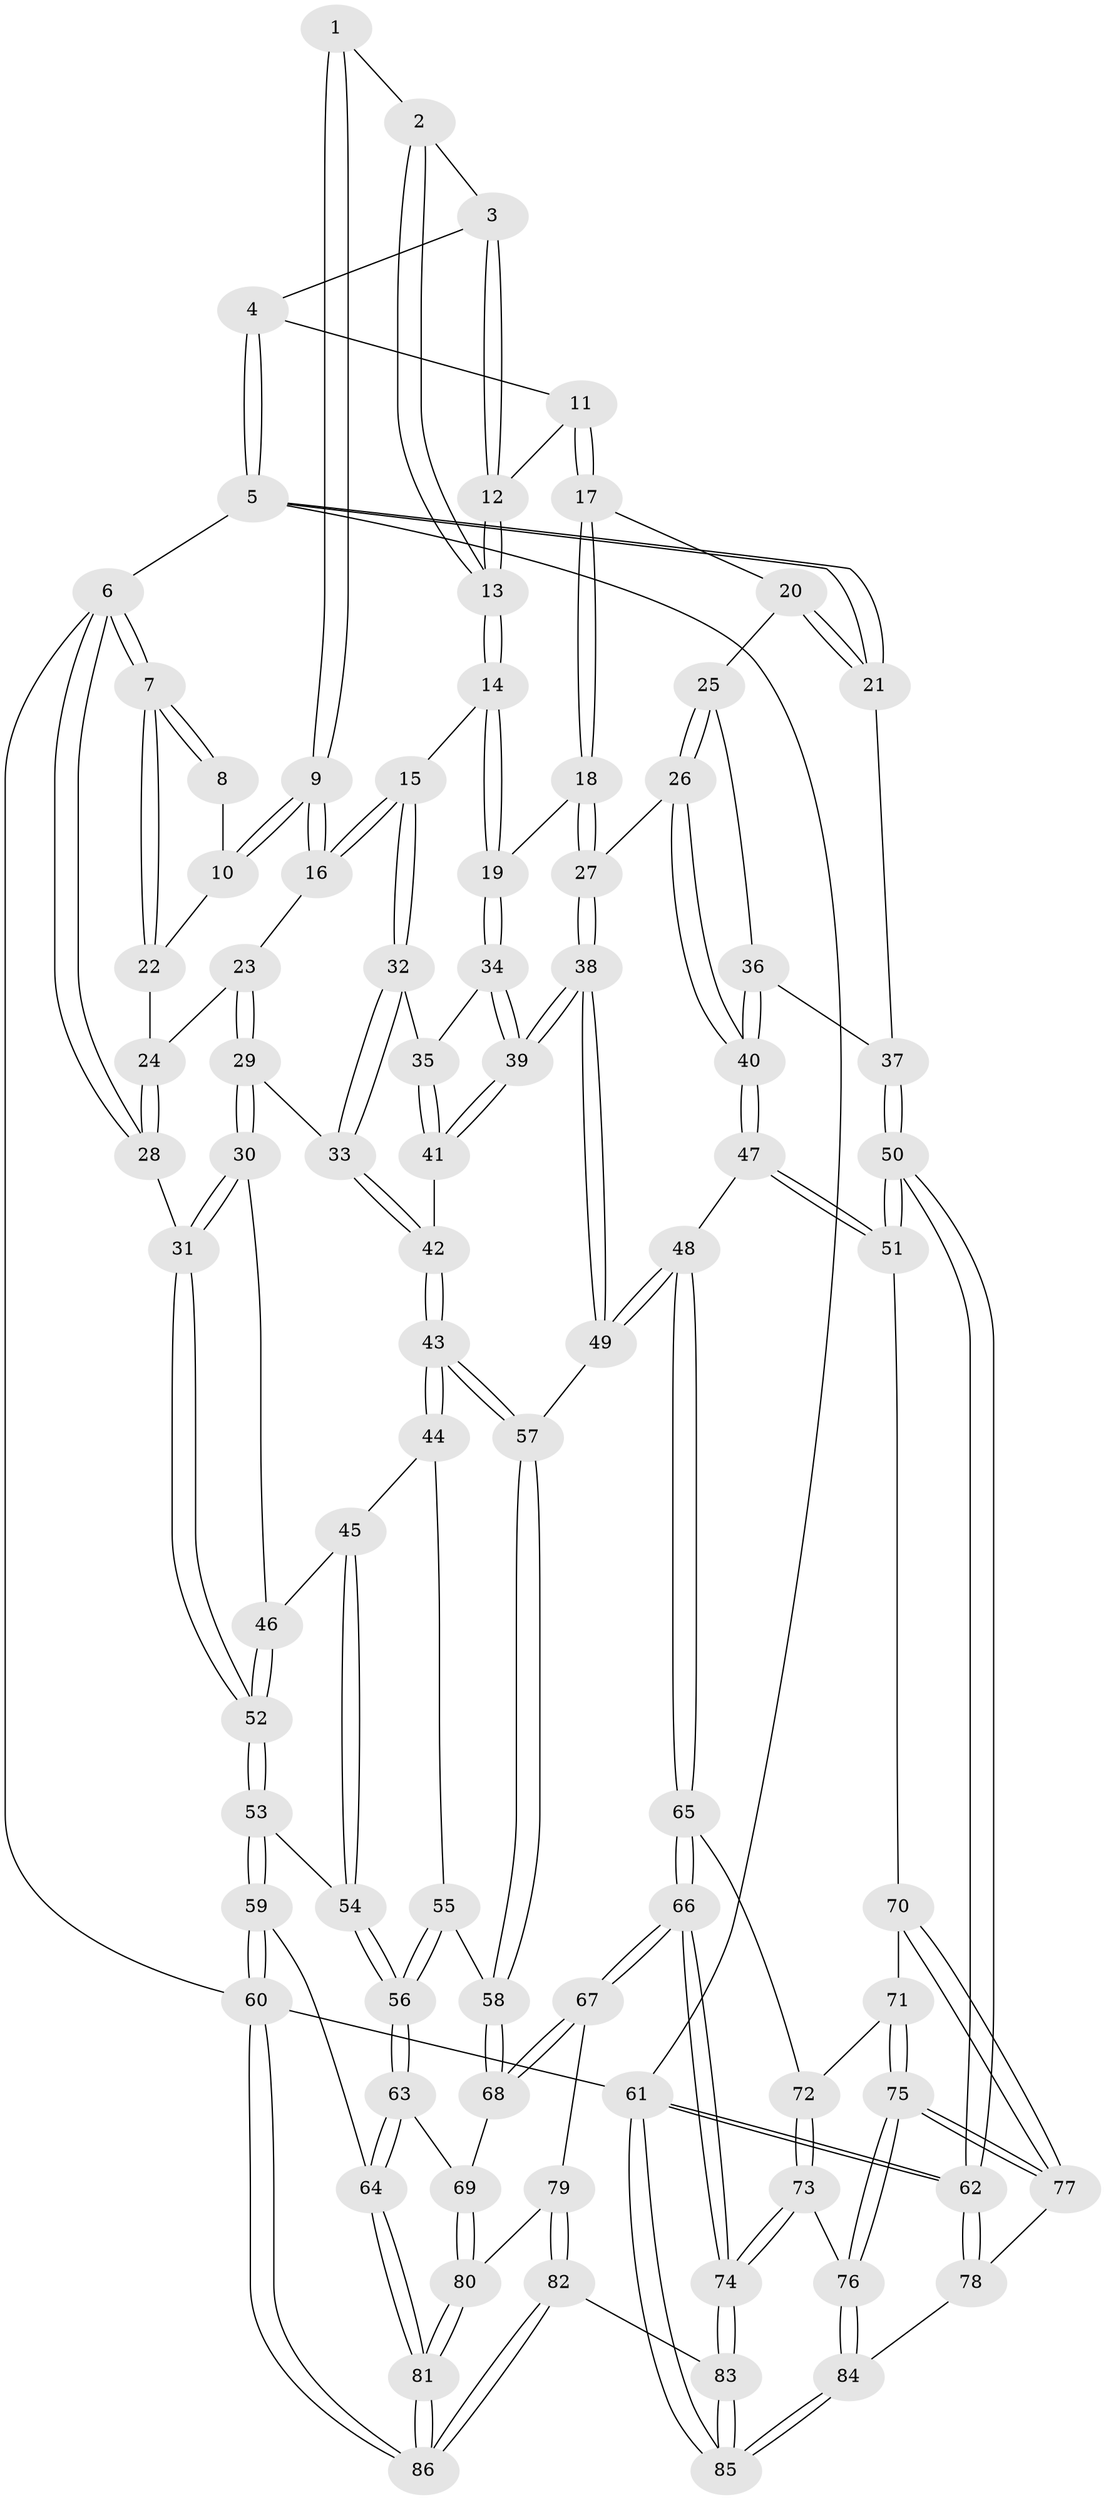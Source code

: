 // coarse degree distribution, {4: 0.4807692307692308, 5: 0.34615384615384615, 7: 0.019230769230769232, 6: 0.09615384615384616, 3: 0.057692307692307696}
// Generated by graph-tools (version 1.1) at 2025/42/03/06/25 10:42:32]
// undirected, 86 vertices, 212 edges
graph export_dot {
graph [start="1"]
  node [color=gray90,style=filled];
  1 [pos="+0.36417877810921095+0"];
  2 [pos="+0.41659053513615785+0"];
  3 [pos="+0.5057537141390195+0"];
  4 [pos="+0.6211344206048209+0"];
  5 [pos="+1+0"];
  6 [pos="+0+0"];
  7 [pos="+0+0"];
  8 [pos="+0.25298943668685486+0"];
  9 [pos="+0.2537662978060517+0.15086685747423983"];
  10 [pos="+0.15314653164322087+0.13840707905724076"];
  11 [pos="+0.6754088996696683+0.06108795016261808"];
  12 [pos="+0.5220188815732199+0.12477525572008873"];
  13 [pos="+0.4373938938365307+0.22202397326650838"];
  14 [pos="+0.4339361593214513+0.2521167913757014"];
  15 [pos="+0.35045250173760556+0.264683697723774"];
  16 [pos="+0.31691209881768534+0.24239830163357193"];
  17 [pos="+0.7167327866931612+0.17488160509045186"];
  18 [pos="+0.6714824512728079+0.28883732271969814"];
  19 [pos="+0.5424731602254259+0.3104481423911789"];
  20 [pos="+0.8826988077894752+0.14058690277905128"];
  21 [pos="+1+0"];
  22 [pos="+0.1437620432045651+0.13989833645749192"];
  23 [pos="+0.11445010762657934+0.3008951967036432"];
  24 [pos="+0.06001951547566534+0.2630495067923727"];
  25 [pos="+0.9638935181645195+0.3492661768603802"];
  26 [pos="+0.7827815740325272+0.41361688440320976"];
  27 [pos="+0.7648409562652508+0.4055051201627439"];
  28 [pos="+0+0.2951690472518096"];
  29 [pos="+0.1837932372262805+0.45156421136568026"];
  30 [pos="+0.15991828827506036+0.47058941609525634"];
  31 [pos="+0+0.3984355454595374"];
  32 [pos="+0.28463282060513423+0.4097576760879175"];
  33 [pos="+0.24650345209590546+0.4494080655889461"];
  34 [pos="+0.5287681790169757+0.353134471559645"];
  35 [pos="+0.4326021605278898+0.46268179959631195"];
  36 [pos="+1+0.3580616435675217"];
  37 [pos="+1+0.3598955716867503"];
  38 [pos="+0.5794914991180632+0.6307718273743933"];
  39 [pos="+0.5635947652785871+0.6171746455743242"];
  40 [pos="+0.876882367176585+0.6146357459794152"];
  41 [pos="+0.4228637768306818+0.5727102654061519"];
  42 [pos="+0.33853976496801597+0.5977907594493796"];
  43 [pos="+0.32899675721613486+0.6175628057136413"];
  44 [pos="+0.15510673566872213+0.6139424657992975"];
  45 [pos="+0.1283126874196577+0.5624948933486502"];
  46 [pos="+0.12924325528095507+0.5584439981499815"];
  47 [pos="+0.9020726228982889+0.6874094717894422"];
  48 [pos="+0.6184083141423596+0.7168807496522497"];
  49 [pos="+0.5932958929726703+0.6719305401075706"];
  50 [pos="+1+0.7588218297753521"];
  51 [pos="+0.9241135459836425+0.701761766784548"];
  52 [pos="+0+0.4110980974611277"];
  53 [pos="+0+0.5733779426948326"];
  54 [pos="+0+0.6222996925075848"];
  55 [pos="+0.15327683804021447+0.6361731092826707"];
  56 [pos="+0.1087939597961384+0.7548632977728382"];
  57 [pos="+0.3165817670749987+0.7340705029723518"];
  58 [pos="+0.31515261706972986+0.7380389649157287"];
  59 [pos="+0+0.9092318563223311"];
  60 [pos="+0+1"];
  61 [pos="+1+1"];
  62 [pos="+1+0.9877427053693619"];
  63 [pos="+0.12358776935121069+0.8297371159554948"];
  64 [pos="+0.11987938820657704+0.8335433811377096"];
  65 [pos="+0.6153078982734286+0.7270993039046205"];
  66 [pos="+0.4671863599982074+0.8663128695945016"];
  67 [pos="+0.31368387214960025+0.8161789730909593"];
  68 [pos="+0.3009463427843936+0.8068795636697557"];
  69 [pos="+0.29978035020102706+0.8072121632368123"];
  70 [pos="+0.8433537371903839+0.8245720287068956"];
  71 [pos="+0.7417878297394206+0.8599809481593601"];
  72 [pos="+0.6444431647730019+0.7949630512556448"];
  73 [pos="+0.6546066556912765+0.8717849788128824"];
  74 [pos="+0.5024864912770786+0.9996373277246516"];
  75 [pos="+0.7497113889282179+0.9351925659279032"];
  76 [pos="+0.7079128188703904+0.9928117429798852"];
  77 [pos="+0.8211347933594474+0.8940794768583249"];
  78 [pos="+0.8542871565184648+0.949269720900865"];
  79 [pos="+0.32302994166599264+0.9424986001823177"];
  80 [pos="+0.22886790814866625+1"];
  81 [pos="+0.1618090141182777+1"];
  82 [pos="+0.45988991694492337+1"];
  83 [pos="+0.5305188182670646+1"];
  84 [pos="+0.6873203111626657+1"];
  85 [pos="+0.6637950226172823+1"];
  86 [pos="+0.15345879888286246+1"];
  1 -- 2;
  1 -- 9;
  1 -- 9;
  2 -- 3;
  2 -- 13;
  2 -- 13;
  3 -- 4;
  3 -- 12;
  3 -- 12;
  4 -- 5;
  4 -- 5;
  4 -- 11;
  5 -- 6;
  5 -- 21;
  5 -- 21;
  5 -- 61;
  6 -- 7;
  6 -- 7;
  6 -- 28;
  6 -- 28;
  6 -- 60;
  7 -- 8;
  7 -- 8;
  7 -- 22;
  7 -- 22;
  8 -- 10;
  9 -- 10;
  9 -- 10;
  9 -- 16;
  9 -- 16;
  10 -- 22;
  11 -- 12;
  11 -- 17;
  11 -- 17;
  12 -- 13;
  12 -- 13;
  13 -- 14;
  13 -- 14;
  14 -- 15;
  14 -- 19;
  14 -- 19;
  15 -- 16;
  15 -- 16;
  15 -- 32;
  15 -- 32;
  16 -- 23;
  17 -- 18;
  17 -- 18;
  17 -- 20;
  18 -- 19;
  18 -- 27;
  18 -- 27;
  19 -- 34;
  19 -- 34;
  20 -- 21;
  20 -- 21;
  20 -- 25;
  21 -- 37;
  22 -- 24;
  23 -- 24;
  23 -- 29;
  23 -- 29;
  24 -- 28;
  24 -- 28;
  25 -- 26;
  25 -- 26;
  25 -- 36;
  26 -- 27;
  26 -- 40;
  26 -- 40;
  27 -- 38;
  27 -- 38;
  28 -- 31;
  29 -- 30;
  29 -- 30;
  29 -- 33;
  30 -- 31;
  30 -- 31;
  30 -- 46;
  31 -- 52;
  31 -- 52;
  32 -- 33;
  32 -- 33;
  32 -- 35;
  33 -- 42;
  33 -- 42;
  34 -- 35;
  34 -- 39;
  34 -- 39;
  35 -- 41;
  35 -- 41;
  36 -- 37;
  36 -- 40;
  36 -- 40;
  37 -- 50;
  37 -- 50;
  38 -- 39;
  38 -- 39;
  38 -- 49;
  38 -- 49;
  39 -- 41;
  39 -- 41;
  40 -- 47;
  40 -- 47;
  41 -- 42;
  42 -- 43;
  42 -- 43;
  43 -- 44;
  43 -- 44;
  43 -- 57;
  43 -- 57;
  44 -- 45;
  44 -- 55;
  45 -- 46;
  45 -- 54;
  45 -- 54;
  46 -- 52;
  46 -- 52;
  47 -- 48;
  47 -- 51;
  47 -- 51;
  48 -- 49;
  48 -- 49;
  48 -- 65;
  48 -- 65;
  49 -- 57;
  50 -- 51;
  50 -- 51;
  50 -- 62;
  50 -- 62;
  51 -- 70;
  52 -- 53;
  52 -- 53;
  53 -- 54;
  53 -- 59;
  53 -- 59;
  54 -- 56;
  54 -- 56;
  55 -- 56;
  55 -- 56;
  55 -- 58;
  56 -- 63;
  56 -- 63;
  57 -- 58;
  57 -- 58;
  58 -- 68;
  58 -- 68;
  59 -- 60;
  59 -- 60;
  59 -- 64;
  60 -- 86;
  60 -- 86;
  60 -- 61;
  61 -- 62;
  61 -- 62;
  61 -- 85;
  61 -- 85;
  62 -- 78;
  62 -- 78;
  63 -- 64;
  63 -- 64;
  63 -- 69;
  64 -- 81;
  64 -- 81;
  65 -- 66;
  65 -- 66;
  65 -- 72;
  66 -- 67;
  66 -- 67;
  66 -- 74;
  66 -- 74;
  67 -- 68;
  67 -- 68;
  67 -- 79;
  68 -- 69;
  69 -- 80;
  69 -- 80;
  70 -- 71;
  70 -- 77;
  70 -- 77;
  71 -- 72;
  71 -- 75;
  71 -- 75;
  72 -- 73;
  72 -- 73;
  73 -- 74;
  73 -- 74;
  73 -- 76;
  74 -- 83;
  74 -- 83;
  75 -- 76;
  75 -- 76;
  75 -- 77;
  75 -- 77;
  76 -- 84;
  76 -- 84;
  77 -- 78;
  78 -- 84;
  79 -- 80;
  79 -- 82;
  79 -- 82;
  80 -- 81;
  80 -- 81;
  81 -- 86;
  81 -- 86;
  82 -- 83;
  82 -- 86;
  82 -- 86;
  83 -- 85;
  83 -- 85;
  84 -- 85;
  84 -- 85;
}
